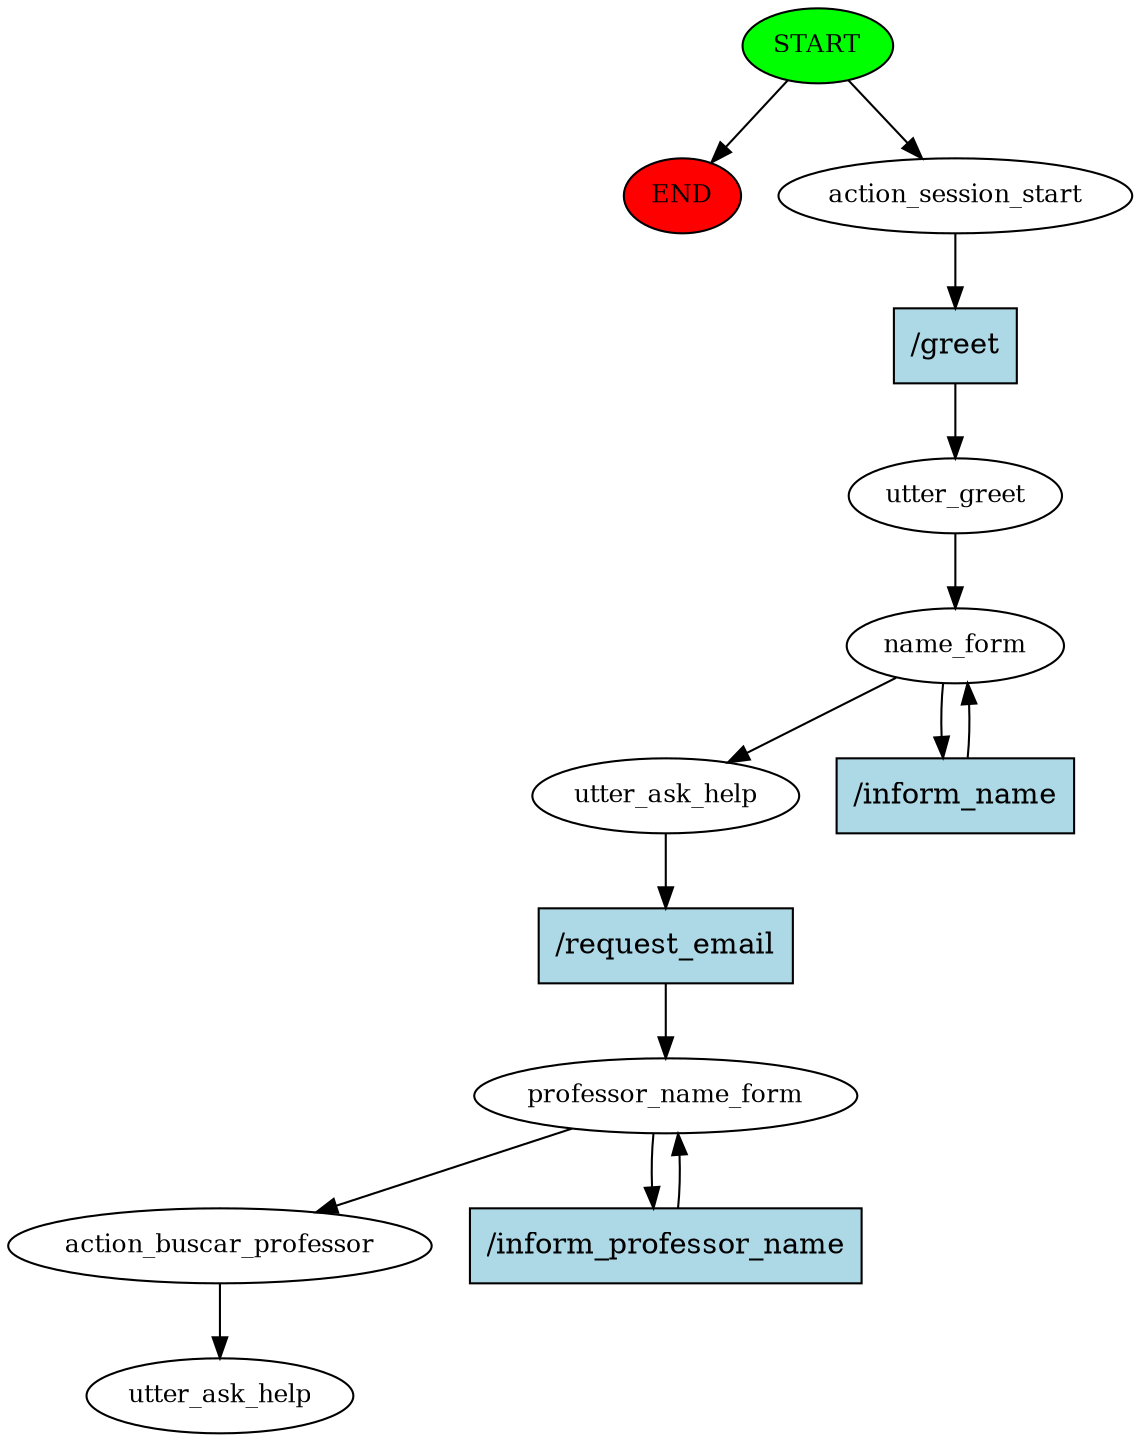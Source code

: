 digraph  {
0 [class="start active", fillcolor=green, fontsize=12, label=START, style=filled];
"-1" [class=end, fillcolor=red, fontsize=12, label=END, style=filled];
1 [class=active, fontsize=12, label=action_session_start];
2 [class=active, fontsize=12, label=utter_greet];
3 [class=active, fontsize=12, label=name_form];
5 [class=active, fontsize=12, label=utter_ask_help];
6 [class=active, fontsize=12, label=professor_name_form];
8 [class=active, fontsize=12, label=action_buscar_professor];
9 [class="dashed active", fontsize=12, label=utter_ask_help];
10 [class="intent active", fillcolor=lightblue, label="/greet", shape=rect, style=filled];
11 [class="intent active", fillcolor=lightblue, label="/inform_name", shape=rect, style=filled];
12 [class="intent active", fillcolor=lightblue, label="/request_email", shape=rect, style=filled];
13 [class="intent active", fillcolor=lightblue, label="/inform_professor_name", shape=rect, style=filled];
0 -> "-1"  [class="", key=NONE, label=""];
0 -> 1  [class=active, key=NONE, label=""];
1 -> 10  [class=active, key=0];
2 -> 3  [class=active, key=NONE, label=""];
3 -> 5  [class=active, key=NONE, label=""];
3 -> 11  [class=active, key=0];
5 -> 12  [class=active, key=0];
6 -> 8  [class=active, key=NONE, label=""];
6 -> 13  [class=active, key=0];
8 -> 9  [class=active, key=NONE, label=""];
10 -> 2  [class=active, key=0];
11 -> 3  [class=active, key=0];
12 -> 6  [class=active, key=0];
13 -> 6  [class=active, key=0];
}
